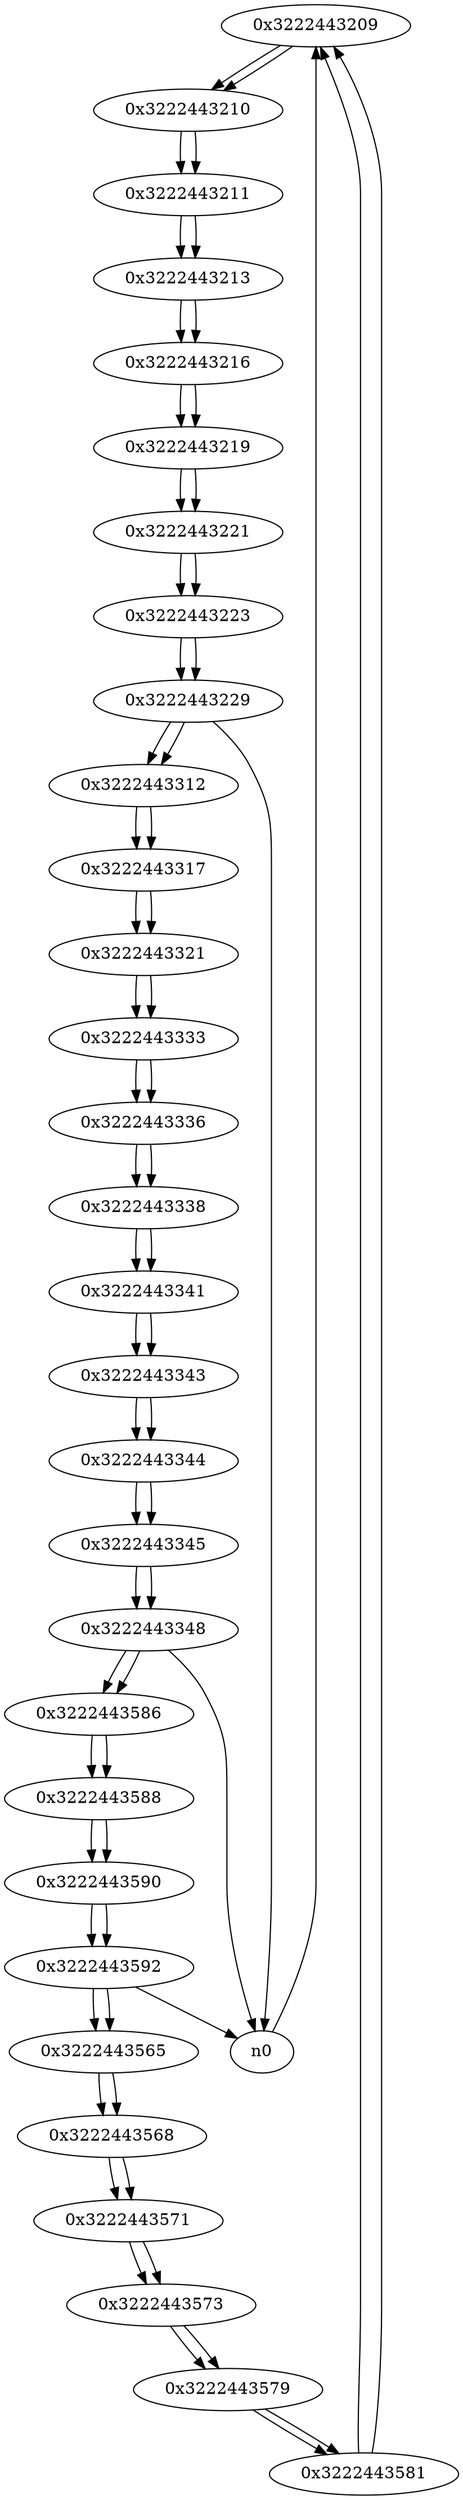 digraph G{
/* nodes */
  n1 [label="0x3222443209"]
  n2 [label="0x3222443210"]
  n3 [label="0x3222443211"]
  n4 [label="0x3222443213"]
  n5 [label="0x3222443216"]
  n6 [label="0x3222443219"]
  n7 [label="0x3222443221"]
  n8 [label="0x3222443223"]
  n9 [label="0x3222443229"]
  n10 [label="0x3222443312"]
  n11 [label="0x3222443317"]
  n12 [label="0x3222443321"]
  n13 [label="0x3222443333"]
  n14 [label="0x3222443336"]
  n15 [label="0x3222443338"]
  n16 [label="0x3222443341"]
  n17 [label="0x3222443343"]
  n18 [label="0x3222443344"]
  n19 [label="0x3222443345"]
  n20 [label="0x3222443348"]
  n21 [label="0x3222443586"]
  n22 [label="0x3222443588"]
  n23 [label="0x3222443590"]
  n24 [label="0x3222443592"]
  n25 [label="0x3222443565"]
  n26 [label="0x3222443568"]
  n27 [label="0x3222443571"]
  n28 [label="0x3222443573"]
  n29 [label="0x3222443579"]
  n30 [label="0x3222443581"]
/* edges */
n1 -> n2;
n30 -> n1;
n0 -> n1;
n2 -> n3;
n1 -> n2;
n3 -> n4;
n2 -> n3;
n4 -> n5;
n3 -> n4;
n5 -> n6;
n4 -> n5;
n6 -> n7;
n5 -> n6;
n7 -> n8;
n6 -> n7;
n8 -> n9;
n7 -> n8;
n9 -> n10;
n9 -> n0;
n8 -> n9;
n10 -> n11;
n9 -> n10;
n11 -> n12;
n10 -> n11;
n12 -> n13;
n11 -> n12;
n13 -> n14;
n12 -> n13;
n14 -> n15;
n13 -> n14;
n15 -> n16;
n14 -> n15;
n16 -> n17;
n15 -> n16;
n17 -> n18;
n16 -> n17;
n18 -> n19;
n17 -> n18;
n19 -> n20;
n18 -> n19;
n20 -> n21;
n20 -> n0;
n19 -> n20;
n21 -> n22;
n20 -> n21;
n22 -> n23;
n21 -> n22;
n23 -> n24;
n22 -> n23;
n24 -> n25;
n24 -> n0;
n23 -> n24;
n25 -> n26;
n24 -> n25;
n26 -> n27;
n25 -> n26;
n27 -> n28;
n26 -> n27;
n28 -> n29;
n27 -> n28;
n29 -> n30;
n28 -> n29;
n30 -> n1;
n29 -> n30;
}
